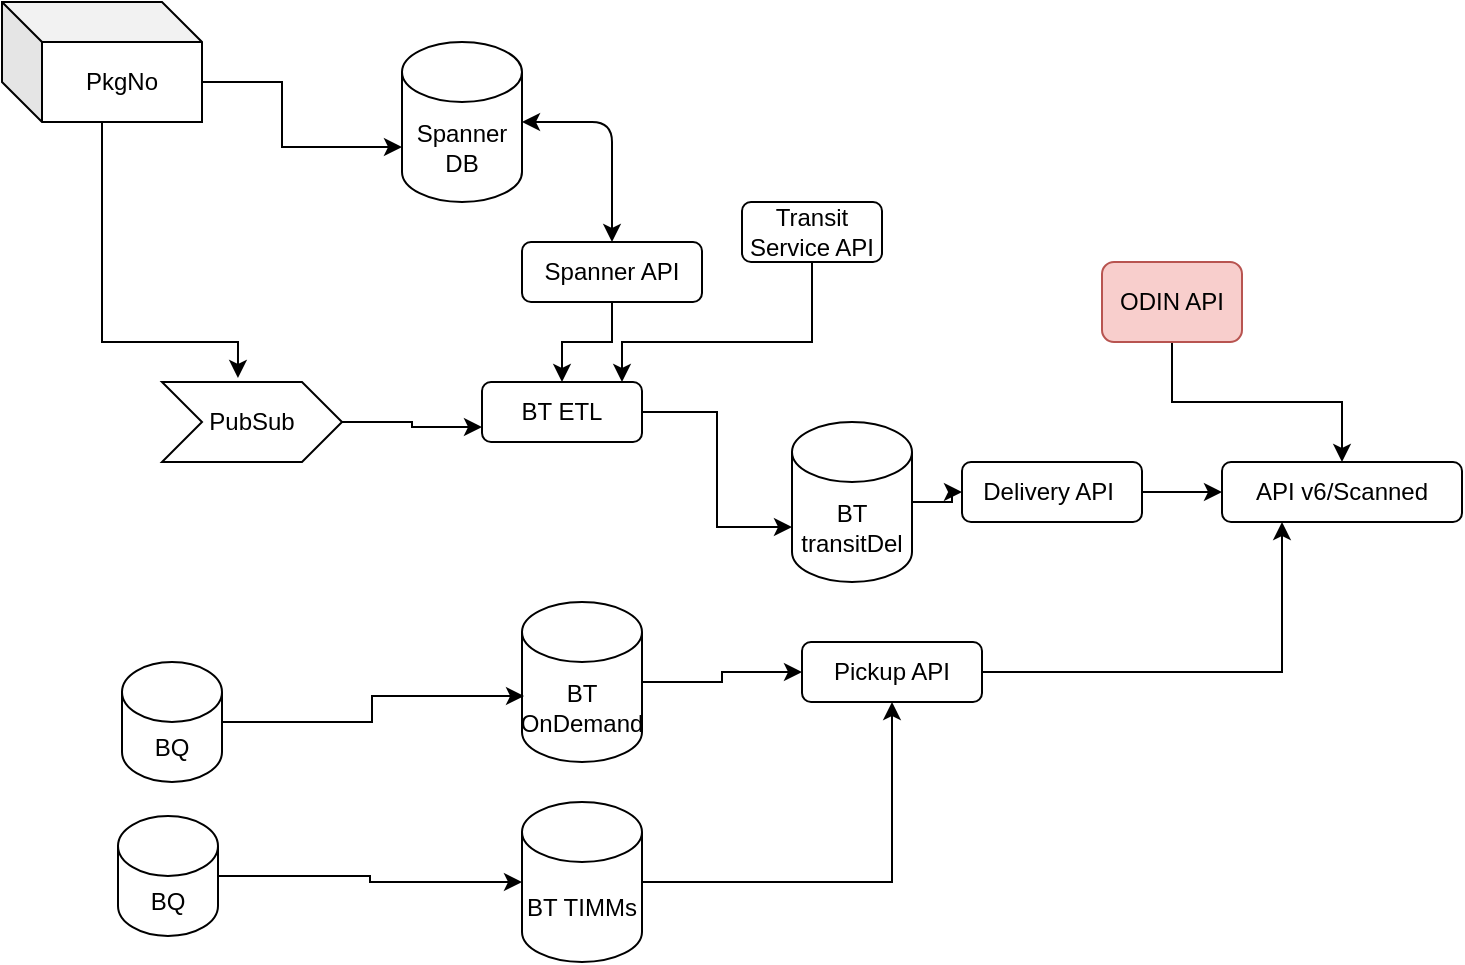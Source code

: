<mxfile version="14.7.6" type="github"><diagram id="fFg92c2pQvZDjQnovCKE" name="Page-1"><mxGraphModel dx="868" dy="450" grid="1" gridSize="10" guides="1" tooltips="1" connect="1" arrows="1" fold="1" page="1" pageScale="1" pageWidth="850" pageHeight="1100" math="0" shadow="0"><root><mxCell id="0"/><mxCell id="1" parent="0"/><mxCell id="bANdUX00ldxKiqN2QLkD-5" style="edgeStyle=orthogonalEdgeStyle;rounded=0;orthogonalLoop=1;jettySize=auto;html=1;entryX=0;entryY=0;entryDx=0;entryDy=52.5;entryPerimeter=0;" edge="1" parent="1" source="bANdUX00ldxKiqN2QLkD-2" target="bANdUX00ldxKiqN2QLkD-3"><mxGeometry relative="1" as="geometry"><Array as="points"><mxPoint x="170" y="90"/><mxPoint x="170" y="123"/></Array></mxGeometry></mxCell><mxCell id="bANdUX00ldxKiqN2QLkD-6" style="edgeStyle=orthogonalEdgeStyle;rounded=0;orthogonalLoop=1;jettySize=auto;html=1;entryX=0.422;entryY=-0.05;entryDx=0;entryDy=0;entryPerimeter=0;" edge="1" parent="1" source="bANdUX00ldxKiqN2QLkD-2" target="bANdUX00ldxKiqN2QLkD-4"><mxGeometry relative="1" as="geometry"><Array as="points"><mxPoint x="80" y="220"/><mxPoint x="148" y="220"/></Array></mxGeometry></mxCell><mxCell id="bANdUX00ldxKiqN2QLkD-2" value="PkgNo" style="shape=cube;whiteSpace=wrap;html=1;boundedLbl=1;backgroundOutline=1;darkOpacity=0.05;darkOpacity2=0.1;" vertex="1" parent="1"><mxGeometry x="30" y="50" width="100" height="60" as="geometry"/></mxCell><mxCell id="bANdUX00ldxKiqN2QLkD-3" value="Spanner DB" style="shape=cylinder3;whiteSpace=wrap;html=1;boundedLbl=1;backgroundOutline=1;size=15;" vertex="1" parent="1"><mxGeometry x="230" y="70" width="60" height="80" as="geometry"/></mxCell><mxCell id="bANdUX00ldxKiqN2QLkD-12" style="edgeStyle=orthogonalEdgeStyle;rounded=0;orthogonalLoop=1;jettySize=auto;html=1;entryX=0;entryY=0.75;entryDx=0;entryDy=0;" edge="1" parent="1" source="bANdUX00ldxKiqN2QLkD-4" target="bANdUX00ldxKiqN2QLkD-9"><mxGeometry relative="1" as="geometry"/></mxCell><mxCell id="bANdUX00ldxKiqN2QLkD-4" value="PubSub" style="shape=step;perimeter=stepPerimeter;whiteSpace=wrap;html=1;fixedSize=1;" vertex="1" parent="1"><mxGeometry x="110" y="240" width="90" height="40" as="geometry"/></mxCell><mxCell id="bANdUX00ldxKiqN2QLkD-13" style="edgeStyle=orthogonalEdgeStyle;rounded=0;orthogonalLoop=1;jettySize=auto;html=1;entryX=0.5;entryY=0;entryDx=0;entryDy=0;" edge="1" parent="1" source="bANdUX00ldxKiqN2QLkD-7" target="bANdUX00ldxKiqN2QLkD-9"><mxGeometry relative="1" as="geometry"/></mxCell><mxCell id="bANdUX00ldxKiqN2QLkD-7" value="Spanner API" style="rounded=1;whiteSpace=wrap;html=1;" vertex="1" parent="1"><mxGeometry x="290" y="170" width="90" height="30" as="geometry"/></mxCell><mxCell id="bANdUX00ldxKiqN2QLkD-8" value="" style="endArrow=classic;startArrow=classic;html=1;entryX=1;entryY=0.5;entryDx=0;entryDy=0;entryPerimeter=0;exitX=0.5;exitY=0;exitDx=0;exitDy=0;" edge="1" parent="1" source="bANdUX00ldxKiqN2QLkD-7" target="bANdUX00ldxKiqN2QLkD-3"><mxGeometry width="50" height="50" relative="1" as="geometry"><mxPoint x="400" y="250" as="sourcePoint"/><mxPoint x="450" y="200" as="targetPoint"/><Array as="points"><mxPoint x="335" y="110"/></Array></mxGeometry></mxCell><mxCell id="bANdUX00ldxKiqN2QLkD-11" style="edgeStyle=orthogonalEdgeStyle;rounded=0;orthogonalLoop=1;jettySize=auto;html=1;entryX=0;entryY=0;entryDx=0;entryDy=52.5;entryPerimeter=0;" edge="1" parent="1" source="bANdUX00ldxKiqN2QLkD-9" target="bANdUX00ldxKiqN2QLkD-10"><mxGeometry relative="1" as="geometry"/></mxCell><mxCell id="bANdUX00ldxKiqN2QLkD-9" value="BT ETL" style="rounded=1;whiteSpace=wrap;html=1;" vertex="1" parent="1"><mxGeometry x="270" y="240" width="80" height="30" as="geometry"/></mxCell><mxCell id="bANdUX00ldxKiqN2QLkD-23" value="" style="edgeStyle=orthogonalEdgeStyle;rounded=0;orthogonalLoop=1;jettySize=auto;html=1;" edge="1" parent="1" source="bANdUX00ldxKiqN2QLkD-10" target="bANdUX00ldxKiqN2QLkD-21"><mxGeometry relative="1" as="geometry"/></mxCell><mxCell id="bANdUX00ldxKiqN2QLkD-10" value="BT&lt;br&gt;transitDel" style="shape=cylinder3;whiteSpace=wrap;html=1;boundedLbl=1;backgroundOutline=1;size=15;" vertex="1" parent="1"><mxGeometry x="425" y="260" width="60" height="80" as="geometry"/></mxCell><mxCell id="bANdUX00ldxKiqN2QLkD-15" style="edgeStyle=orthogonalEdgeStyle;rounded=0;orthogonalLoop=1;jettySize=auto;html=1;entryX=0.875;entryY=0;entryDx=0;entryDy=0;entryPerimeter=0;" edge="1" parent="1" source="bANdUX00ldxKiqN2QLkD-14" target="bANdUX00ldxKiqN2QLkD-9"><mxGeometry relative="1" as="geometry"><Array as="points"><mxPoint x="435" y="220"/><mxPoint x="340" y="220"/></Array></mxGeometry></mxCell><mxCell id="bANdUX00ldxKiqN2QLkD-14" value="Transit Service API" style="rounded=1;whiteSpace=wrap;html=1;" vertex="1" parent="1"><mxGeometry x="400" y="150" width="70" height="30" as="geometry"/></mxCell><mxCell id="bANdUX00ldxKiqN2QLkD-16" value="API v6/Scanned" style="rounded=1;whiteSpace=wrap;html=1;" vertex="1" parent="1"><mxGeometry x="640" y="280" width="120" height="30" as="geometry"/></mxCell><mxCell id="bANdUX00ldxKiqN2QLkD-20" style="edgeStyle=orthogonalEdgeStyle;rounded=0;orthogonalLoop=1;jettySize=auto;html=1;entryX=0.25;entryY=1;entryDx=0;entryDy=0;" edge="1" parent="1" source="bANdUX00ldxKiqN2QLkD-19" target="bANdUX00ldxKiqN2QLkD-16"><mxGeometry relative="1" as="geometry"><mxPoint x="670" y="320" as="targetPoint"/></mxGeometry></mxCell><mxCell id="bANdUX00ldxKiqN2QLkD-19" value="Pickup API" style="rounded=1;whiteSpace=wrap;html=1;" vertex="1" parent="1"><mxGeometry x="430" y="370" width="90" height="30" as="geometry"/></mxCell><mxCell id="bANdUX00ldxKiqN2QLkD-22" value="" style="edgeStyle=orthogonalEdgeStyle;rounded=0;orthogonalLoop=1;jettySize=auto;html=1;" edge="1" parent="1" source="bANdUX00ldxKiqN2QLkD-21" target="bANdUX00ldxKiqN2QLkD-16"><mxGeometry relative="1" as="geometry"/></mxCell><mxCell id="bANdUX00ldxKiqN2QLkD-21" value="Delivery API&amp;nbsp;" style="rounded=1;whiteSpace=wrap;html=1;" vertex="1" parent="1"><mxGeometry x="510" y="280" width="90" height="30" as="geometry"/></mxCell><mxCell id="bANdUX00ldxKiqN2QLkD-25" style="edgeStyle=orthogonalEdgeStyle;rounded=0;orthogonalLoop=1;jettySize=auto;html=1;entryX=0.5;entryY=0;entryDx=0;entryDy=0;" edge="1" parent="1" source="bANdUX00ldxKiqN2QLkD-24" target="bANdUX00ldxKiqN2QLkD-16"><mxGeometry relative="1" as="geometry"/></mxCell><mxCell id="bANdUX00ldxKiqN2QLkD-24" value="ODIN API" style="rounded=1;whiteSpace=wrap;html=1;fillColor=#f8cecc;strokeColor=#b85450;" vertex="1" parent="1"><mxGeometry x="580" y="180" width="70" height="40" as="geometry"/></mxCell><mxCell id="bANdUX00ldxKiqN2QLkD-32" style="edgeStyle=orthogonalEdgeStyle;rounded=0;orthogonalLoop=1;jettySize=auto;html=1;entryX=0;entryY=0.5;entryDx=0;entryDy=0;" edge="1" parent="1" source="bANdUX00ldxKiqN2QLkD-26" target="bANdUX00ldxKiqN2QLkD-19"><mxGeometry relative="1" as="geometry"/></mxCell><mxCell id="bANdUX00ldxKiqN2QLkD-26" value="BT OnDemand" style="shape=cylinder3;whiteSpace=wrap;html=1;boundedLbl=1;backgroundOutline=1;size=15;" vertex="1" parent="1"><mxGeometry x="290" y="350" width="60" height="80" as="geometry"/></mxCell><mxCell id="bANdUX00ldxKiqN2QLkD-33" style="edgeStyle=orthogonalEdgeStyle;rounded=0;orthogonalLoop=1;jettySize=auto;html=1;entryX=0.5;entryY=1;entryDx=0;entryDy=0;" edge="1" parent="1" source="bANdUX00ldxKiqN2QLkD-27" target="bANdUX00ldxKiqN2QLkD-19"><mxGeometry relative="1" as="geometry"/></mxCell><mxCell id="bANdUX00ldxKiqN2QLkD-27" value="BT TIMMs" style="shape=cylinder3;whiteSpace=wrap;html=1;boundedLbl=1;backgroundOutline=1;size=15;" vertex="1" parent="1"><mxGeometry x="290" y="450" width="60" height="80" as="geometry"/></mxCell><mxCell id="bANdUX00ldxKiqN2QLkD-30" style="edgeStyle=orthogonalEdgeStyle;rounded=0;orthogonalLoop=1;jettySize=auto;html=1;entryX=0.017;entryY=0.588;entryDx=0;entryDy=0;entryPerimeter=0;" edge="1" parent="1" source="bANdUX00ldxKiqN2QLkD-28" target="bANdUX00ldxKiqN2QLkD-26"><mxGeometry relative="1" as="geometry"/></mxCell><mxCell id="bANdUX00ldxKiqN2QLkD-28" value="BQ" style="shape=cylinder3;whiteSpace=wrap;html=1;boundedLbl=1;backgroundOutline=1;size=15;" vertex="1" parent="1"><mxGeometry x="90" y="380" width="50" height="60" as="geometry"/></mxCell><mxCell id="bANdUX00ldxKiqN2QLkD-31" style="edgeStyle=orthogonalEdgeStyle;rounded=0;orthogonalLoop=1;jettySize=auto;html=1;entryX=0;entryY=0.5;entryDx=0;entryDy=0;entryPerimeter=0;" edge="1" parent="1" source="bANdUX00ldxKiqN2QLkD-29" target="bANdUX00ldxKiqN2QLkD-27"><mxGeometry relative="1" as="geometry"/></mxCell><mxCell id="bANdUX00ldxKiqN2QLkD-29" value="BQ" style="shape=cylinder3;whiteSpace=wrap;html=1;boundedLbl=1;backgroundOutline=1;size=15;" vertex="1" parent="1"><mxGeometry x="88" y="457" width="50" height="60" as="geometry"/></mxCell></root></mxGraphModel></diagram></mxfile>
